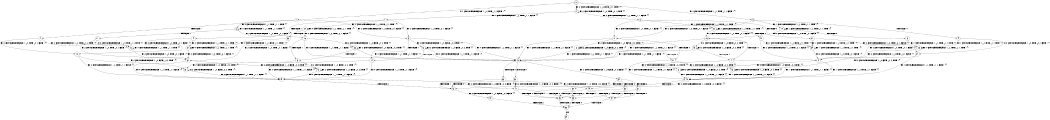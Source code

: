 digraph BCG {
size = "7, 10.5";
center = TRUE;
node [shape = circle];
0 [peripheries = 2];
0 -> 1 [label = "EX !1 !ATOMIC_EXCH_BRANCH (1, +1, TRUE, +1, 1, FALSE) !{}"];
0 -> 2 [label = "EX !2 !ATOMIC_EXCH_BRANCH (1, +0, TRUE, +0, 1, TRUE) !{}"];
0 -> 3 [label = "EX !0 !ATOMIC_EXCH_BRANCH (1, +1, TRUE, +1, 1, FALSE) !{}"];
1 -> 4 [label = "TERMINATE !1"];
1 -> 5 [label = "EX !2 !ATOMIC_EXCH_BRANCH (1, +0, TRUE, +0, 1, FALSE) !{}"];
1 -> 6 [label = "EX !0 !ATOMIC_EXCH_BRANCH (1, +1, TRUE, +1, 1, TRUE) !{}"];
2 -> 7 [label = "EX !1 !ATOMIC_EXCH_BRANCH (1, +1, TRUE, +1, 1, FALSE) !{}"];
2 -> 8 [label = "EX !0 !ATOMIC_EXCH_BRANCH (1, +1, TRUE, +1, 1, FALSE) !{}"];
2 -> 2 [label = "EX !2 !ATOMIC_EXCH_BRANCH (1, +0, TRUE, +0, 1, TRUE) !{}"];
3 -> 9 [label = "TERMINATE !0"];
3 -> 10 [label = "EX !1 !ATOMIC_EXCH_BRANCH (1, +1, TRUE, +1, 1, TRUE) !{}"];
3 -> 11 [label = "EX !2 !ATOMIC_EXCH_BRANCH (1, +0, TRUE, +0, 1, FALSE) !{}"];
4 -> 12 [label = "EX !2 !ATOMIC_EXCH_BRANCH (1, +0, TRUE, +0, 1, FALSE) !{}"];
4 -> 13 [label = "EX !0 !ATOMIC_EXCH_BRANCH (1, +1, TRUE, +1, 1, TRUE) !{}"];
5 -> 14 [label = "TERMINATE !1"];
5 -> 15 [label = "EX !0 !ATOMIC_EXCH_BRANCH (1, +1, TRUE, +1, 1, FALSE) !{}"];
5 -> 16 [label = "EX !2 !ATOMIC_EXCH_BRANCH (1, +0, FALSE, +0, 2, TRUE) !{}"];
6 -> 17 [label = "TERMINATE !1"];
6 -> 18 [label = "EX !2 !ATOMIC_EXCH_BRANCH (1, +0, TRUE, +0, 1, FALSE) !{}"];
6 -> 6 [label = "EX !0 !ATOMIC_EXCH_BRANCH (1, +1, TRUE, +1, 1, TRUE) !{}"];
7 -> 19 [label = "TERMINATE !1"];
7 -> 20 [label = "EX !0 !ATOMIC_EXCH_BRANCH (1, +1, TRUE, +1, 1, TRUE) !{}"];
7 -> 5 [label = "EX !2 !ATOMIC_EXCH_BRANCH (1, +0, TRUE, +0, 1, FALSE) !{}"];
8 -> 21 [label = "TERMINATE !0"];
8 -> 22 [label = "EX !1 !ATOMIC_EXCH_BRANCH (1, +1, TRUE, +1, 1, TRUE) !{}"];
8 -> 11 [label = "EX !2 !ATOMIC_EXCH_BRANCH (1, +0, TRUE, +0, 1, FALSE) !{}"];
9 -> 23 [label = "EX !1 !ATOMIC_EXCH_BRANCH (1, +1, TRUE, +1, 1, TRUE) !{}"];
9 -> 24 [label = "EX !2 !ATOMIC_EXCH_BRANCH (1, +0, TRUE, +0, 1, FALSE) !{}"];
10 -> 25 [label = "TERMINATE !0"];
10 -> 26 [label = "EX !2 !ATOMIC_EXCH_BRANCH (1, +0, TRUE, +0, 1, FALSE) !{}"];
10 -> 10 [label = "EX !1 !ATOMIC_EXCH_BRANCH (1, +1, TRUE, +1, 1, TRUE) !{}"];
11 -> 27 [label = "TERMINATE !0"];
11 -> 15 [label = "EX !1 !ATOMIC_EXCH_BRANCH (1, +1, TRUE, +1, 1, FALSE) !{}"];
11 -> 28 [label = "EX !2 !ATOMIC_EXCH_BRANCH (1, +0, FALSE, +0, 2, TRUE) !{}"];
12 -> 29 [label = "EX !0 !ATOMIC_EXCH_BRANCH (1, +1, TRUE, +1, 1, FALSE) !{}"];
12 -> 30 [label = "EX !2 !ATOMIC_EXCH_BRANCH (1, +0, FALSE, +0, 2, TRUE) !{}"];
13 -> 31 [label = "EX !2 !ATOMIC_EXCH_BRANCH (1, +0, TRUE, +0, 1, FALSE) !{}"];
13 -> 13 [label = "EX !0 !ATOMIC_EXCH_BRANCH (1, +1, TRUE, +1, 1, TRUE) !{}"];
14 -> 30 [label = "EX !2 !ATOMIC_EXCH_BRANCH (1, +0, FALSE, +0, 2, TRUE) !{}"];
14 -> 29 [label = "EX !0 !ATOMIC_EXCH_BRANCH (1, +1, TRUE, +1, 1, FALSE) !{}"];
15 -> 32 [label = "TERMINATE !1"];
15 -> 33 [label = "TERMINATE !0"];
15 -> 34 [label = "EX !2 !ATOMIC_EXCH_BRANCH (1, +0, FALSE, +0, 2, FALSE) !{}"];
16 -> 14 [label = "TERMINATE !1"];
16 -> 15 [label = "EX !0 !ATOMIC_EXCH_BRANCH (1, +1, TRUE, +1, 1, FALSE) !{}"];
16 -> 16 [label = "EX !2 !ATOMIC_EXCH_BRANCH (1, +0, FALSE, +0, 2, TRUE) !{}"];
17 -> 13 [label = "EX !0 !ATOMIC_EXCH_BRANCH (1, +1, TRUE, +1, 1, TRUE) !{}"];
17 -> 31 [label = "EX !2 !ATOMIC_EXCH_BRANCH (1, +0, TRUE, +0, 1, FALSE) !{}"];
18 -> 35 [label = "TERMINATE !1"];
18 -> 36 [label = "EX !2 !ATOMIC_EXCH_BRANCH (1, +0, FALSE, +0, 2, TRUE) !{}"];
18 -> 15 [label = "EX !0 !ATOMIC_EXCH_BRANCH (1, +1, TRUE, +1, 1, FALSE) !{}"];
19 -> 12 [label = "EX !2 !ATOMIC_EXCH_BRANCH (1, +0, TRUE, +0, 1, FALSE) !{}"];
19 -> 37 [label = "EX !0 !ATOMIC_EXCH_BRANCH (1, +1, TRUE, +1, 1, TRUE) !{}"];
20 -> 38 [label = "TERMINATE !1"];
20 -> 18 [label = "EX !2 !ATOMIC_EXCH_BRANCH (1, +0, TRUE, +0, 1, FALSE) !{}"];
20 -> 20 [label = "EX !0 !ATOMIC_EXCH_BRANCH (1, +1, TRUE, +1, 1, TRUE) !{}"];
21 -> 24 [label = "EX !2 !ATOMIC_EXCH_BRANCH (1, +0, TRUE, +0, 1, FALSE) !{}"];
21 -> 39 [label = "EX !1 !ATOMIC_EXCH_BRANCH (1, +1, TRUE, +1, 1, TRUE) !{}"];
22 -> 40 [label = "TERMINATE !0"];
22 -> 26 [label = "EX !2 !ATOMIC_EXCH_BRANCH (1, +0, TRUE, +0, 1, FALSE) !{}"];
22 -> 22 [label = "EX !1 !ATOMIC_EXCH_BRANCH (1, +1, TRUE, +1, 1, TRUE) !{}"];
23 -> 41 [label = "EX !2 !ATOMIC_EXCH_BRANCH (1, +0, TRUE, +0, 1, FALSE) !{}"];
23 -> 23 [label = "EX !1 !ATOMIC_EXCH_BRANCH (1, +1, TRUE, +1, 1, TRUE) !{}"];
24 -> 42 [label = "EX !1 !ATOMIC_EXCH_BRANCH (1, +1, TRUE, +1, 1, FALSE) !{}"];
24 -> 43 [label = "EX !2 !ATOMIC_EXCH_BRANCH (1, +0, FALSE, +0, 2, TRUE) !{}"];
25 -> 23 [label = "EX !1 !ATOMIC_EXCH_BRANCH (1, +1, TRUE, +1, 1, TRUE) !{}"];
25 -> 41 [label = "EX !2 !ATOMIC_EXCH_BRANCH (1, +0, TRUE, +0, 1, FALSE) !{}"];
26 -> 44 [label = "TERMINATE !0"];
26 -> 45 [label = "EX !2 !ATOMIC_EXCH_BRANCH (1, +0, FALSE, +0, 2, TRUE) !{}"];
26 -> 15 [label = "EX !1 !ATOMIC_EXCH_BRANCH (1, +1, TRUE, +1, 1, FALSE) !{}"];
27 -> 43 [label = "EX !2 !ATOMIC_EXCH_BRANCH (1, +0, FALSE, +0, 2, TRUE) !{}"];
27 -> 42 [label = "EX !1 !ATOMIC_EXCH_BRANCH (1, +1, TRUE, +1, 1, FALSE) !{}"];
28 -> 27 [label = "TERMINATE !0"];
28 -> 15 [label = "EX !1 !ATOMIC_EXCH_BRANCH (1, +1, TRUE, +1, 1, FALSE) !{}"];
28 -> 28 [label = "EX !2 !ATOMIC_EXCH_BRANCH (1, +0, FALSE, +0, 2, TRUE) !{}"];
29 -> 46 [label = "TERMINATE !0"];
29 -> 47 [label = "EX !2 !ATOMIC_EXCH_BRANCH (1, +0, FALSE, +0, 2, FALSE) !{}"];
30 -> 29 [label = "EX !0 !ATOMIC_EXCH_BRANCH (1, +1, TRUE, +1, 1, FALSE) !{}"];
30 -> 30 [label = "EX !2 !ATOMIC_EXCH_BRANCH (1, +0, FALSE, +0, 2, TRUE) !{}"];
31 -> 48 [label = "EX !2 !ATOMIC_EXCH_BRANCH (1, +0, FALSE, +0, 2, TRUE) !{}"];
31 -> 29 [label = "EX !0 !ATOMIC_EXCH_BRANCH (1, +1, TRUE, +1, 1, FALSE) !{}"];
32 -> 47 [label = "EX !2 !ATOMIC_EXCH_BRANCH (1, +0, FALSE, +0, 2, FALSE) !{}"];
32 -> 46 [label = "TERMINATE !0"];
33 -> 49 [label = "EX !2 !ATOMIC_EXCH_BRANCH (1, +0, FALSE, +0, 2, FALSE) !{}"];
33 -> 46 [label = "TERMINATE !1"];
34 -> 50 [label = "TERMINATE !1"];
34 -> 51 [label = "TERMINATE !2"];
34 -> 52 [label = "TERMINATE !0"];
35 -> 48 [label = "EX !2 !ATOMIC_EXCH_BRANCH (1, +0, FALSE, +0, 2, TRUE) !{}"];
35 -> 29 [label = "EX !0 !ATOMIC_EXCH_BRANCH (1, +1, TRUE, +1, 1, FALSE) !{}"];
36 -> 35 [label = "TERMINATE !1"];
36 -> 36 [label = "EX !2 !ATOMIC_EXCH_BRANCH (1, +0, FALSE, +0, 2, TRUE) !{}"];
36 -> 15 [label = "EX !0 !ATOMIC_EXCH_BRANCH (1, +1, TRUE, +1, 1, FALSE) !{}"];
37 -> 31 [label = "EX !2 !ATOMIC_EXCH_BRANCH (1, +0, TRUE, +0, 1, FALSE) !{}"];
37 -> 37 [label = "EX !0 !ATOMIC_EXCH_BRANCH (1, +1, TRUE, +1, 1, TRUE) !{}"];
38 -> 31 [label = "EX !2 !ATOMIC_EXCH_BRANCH (1, +0, TRUE, +0, 1, FALSE) !{}"];
38 -> 37 [label = "EX !0 !ATOMIC_EXCH_BRANCH (1, +1, TRUE, +1, 1, TRUE) !{}"];
39 -> 41 [label = "EX !2 !ATOMIC_EXCH_BRANCH (1, +0, TRUE, +0, 1, FALSE) !{}"];
39 -> 39 [label = "EX !1 !ATOMIC_EXCH_BRANCH (1, +1, TRUE, +1, 1, TRUE) !{}"];
40 -> 41 [label = "EX !2 !ATOMIC_EXCH_BRANCH (1, +0, TRUE, +0, 1, FALSE) !{}"];
40 -> 39 [label = "EX !1 !ATOMIC_EXCH_BRANCH (1, +1, TRUE, +1, 1, TRUE) !{}"];
41 -> 53 [label = "EX !2 !ATOMIC_EXCH_BRANCH (1, +0, FALSE, +0, 2, TRUE) !{}"];
41 -> 42 [label = "EX !1 !ATOMIC_EXCH_BRANCH (1, +1, TRUE, +1, 1, FALSE) !{}"];
42 -> 46 [label = "TERMINATE !1"];
42 -> 49 [label = "EX !2 !ATOMIC_EXCH_BRANCH (1, +0, FALSE, +0, 2, FALSE) !{}"];
43 -> 42 [label = "EX !1 !ATOMIC_EXCH_BRANCH (1, +1, TRUE, +1, 1, FALSE) !{}"];
43 -> 43 [label = "EX !2 !ATOMIC_EXCH_BRANCH (1, +0, FALSE, +0, 2, TRUE) !{}"];
44 -> 53 [label = "EX !2 !ATOMIC_EXCH_BRANCH (1, +0, FALSE, +0, 2, TRUE) !{}"];
44 -> 42 [label = "EX !1 !ATOMIC_EXCH_BRANCH (1, +1, TRUE, +1, 1, FALSE) !{}"];
45 -> 44 [label = "TERMINATE !0"];
45 -> 45 [label = "EX !2 !ATOMIC_EXCH_BRANCH (1, +0, FALSE, +0, 2, TRUE) !{}"];
45 -> 15 [label = "EX !1 !ATOMIC_EXCH_BRANCH (1, +1, TRUE, +1, 1, FALSE) !{}"];
46 -> 54 [label = "EX !2 !ATOMIC_EXCH_BRANCH (1, +0, FALSE, +0, 2, FALSE) !{}"];
47 -> 55 [label = "TERMINATE !2"];
47 -> 56 [label = "TERMINATE !0"];
48 -> 48 [label = "EX !2 !ATOMIC_EXCH_BRANCH (1, +0, FALSE, +0, 2, TRUE) !{}"];
48 -> 29 [label = "EX !0 !ATOMIC_EXCH_BRANCH (1, +1, TRUE, +1, 1, FALSE) !{}"];
49 -> 56 [label = "TERMINATE !1"];
49 -> 57 [label = "TERMINATE !2"];
50 -> 55 [label = "TERMINATE !2"];
50 -> 56 [label = "TERMINATE !0"];
51 -> 55 [label = "TERMINATE !1"];
51 -> 57 [label = "TERMINATE !0"];
52 -> 56 [label = "TERMINATE !1"];
52 -> 57 [label = "TERMINATE !2"];
53 -> 53 [label = "EX !2 !ATOMIC_EXCH_BRANCH (1, +0, FALSE, +0, 2, TRUE) !{}"];
53 -> 42 [label = "EX !1 !ATOMIC_EXCH_BRANCH (1, +1, TRUE, +1, 1, FALSE) !{}"];
54 -> 58 [label = "TERMINATE !2"];
55 -> 58 [label = "TERMINATE !0"];
56 -> 58 [label = "TERMINATE !2"];
57 -> 58 [label = "TERMINATE !1"];
58 -> 59 [label = "exit"];
}
